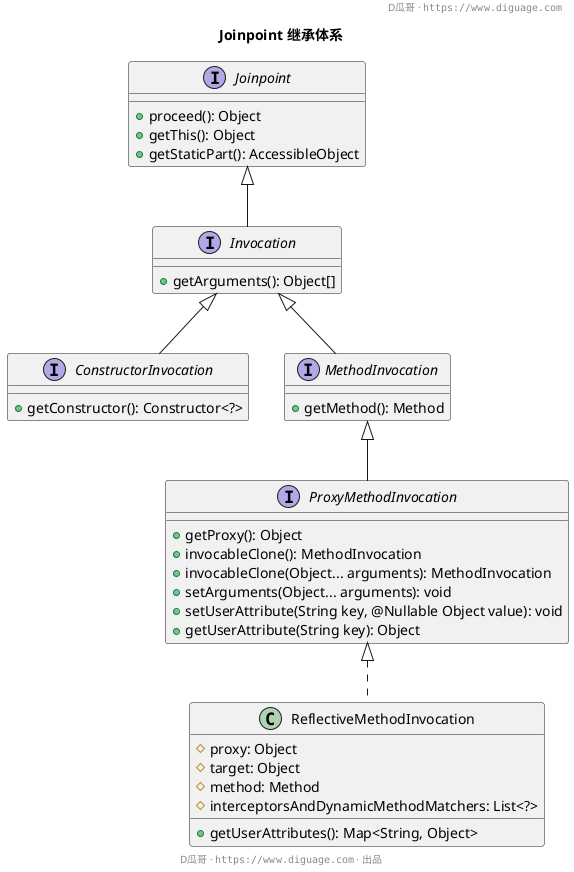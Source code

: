 @startuml
header D瓜哥 · ""https://www.diguage.com""

title **Joinpoint 继承体系**


interface Joinpoint {
    + proceed(): Object
    + getThis(): Object
    + getStaticPart(): AccessibleObject
}

interface Invocation extends Joinpoint {
    + getArguments(): Object[]
}

interface ConstructorInvocation extends Invocation {
    + getConstructor(): Constructor<?>
}

interface MethodInvocation extends Invocation {
    + getMethod(): Method
}

interface ProxyMethodInvocation extends MethodInvocation {
    + getProxy(): Object
    + invocableClone(): MethodInvocation
    + invocableClone(Object... arguments): MethodInvocation
    + setArguments(Object... arguments): void
    + setUserAttribute(String key, @Nullable Object value): void
    + getUserAttribute(String key): Object
}

class ReflectiveMethodInvocation implements ProxyMethodInvocation {
    # proxy: Object
    # target: Object
    # method: Method
    # interceptorsAndDynamicMethodMatchers: List<?>

    + getUserAttributes(): Map<String, Object>
}


footer D瓜哥 · ""https://www.diguage.com"" · 出品
@enduml